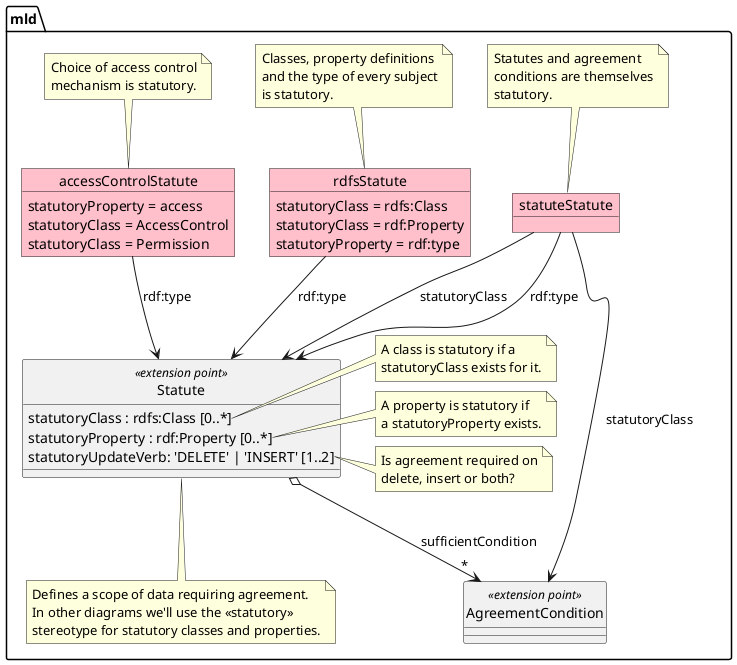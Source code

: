 @startuml
'https://plantuml.com/object-diagram

hide circle

skinparam object {
  BackgroundColor Pink
}

package mld {

class Statute <<extension point>> {
  statutoryClass : rdfs:Class [0..*]
  statutoryProperty : rdf:Property [0..*]
  statutoryUpdateVerb: 'DELETE' | 'INSERT' [1..2]
}
note bottom
Defines a scope of data requiring agreement.
In other diagrams we'll use the <<statutory>>
stereotype for statutory classes and properties.
end note
note right of Statute::statutoryClass
A class is statutory if a
statutoryClass exists for it.
end note
note right of Statute::statutoryProperty
A property is statutory if
a statutoryProperty exists.
end note
note right of Statute::statutoryUpdateVerb
Is agreement required on
delete, insert or both?
end note

class AgreementCondition <<extension point>>

Statute o--> "*" AgreementCondition : sufficientCondition

object statuteStatute
note top
Statutes and agreement
conditions are themselves
statutory.
end note
statuteStatute --> Statute : statutoryClass
statuteStatute --> Statute : rdf:type
statuteStatute --> AgreementCondition : statutoryClass

object rdfsStatute {
  statutoryClass = rdfs:Class
  statutoryClass = rdf:Property
  statutoryProperty = rdf:type
}
note top
  Classes, property definitions
  and the type of every subject
  is statutory.
end note
rdfsStatute --> Statute : rdf:type

object accessControlStatute {
  statutoryProperty = access
  statutoryClass = AccessControl
  statutoryClass = Permission
}
note top
  Choice of access control
  mechanism is statutory.
end note
accessControlStatute --> Statute : rdf:type

}
@enduml
